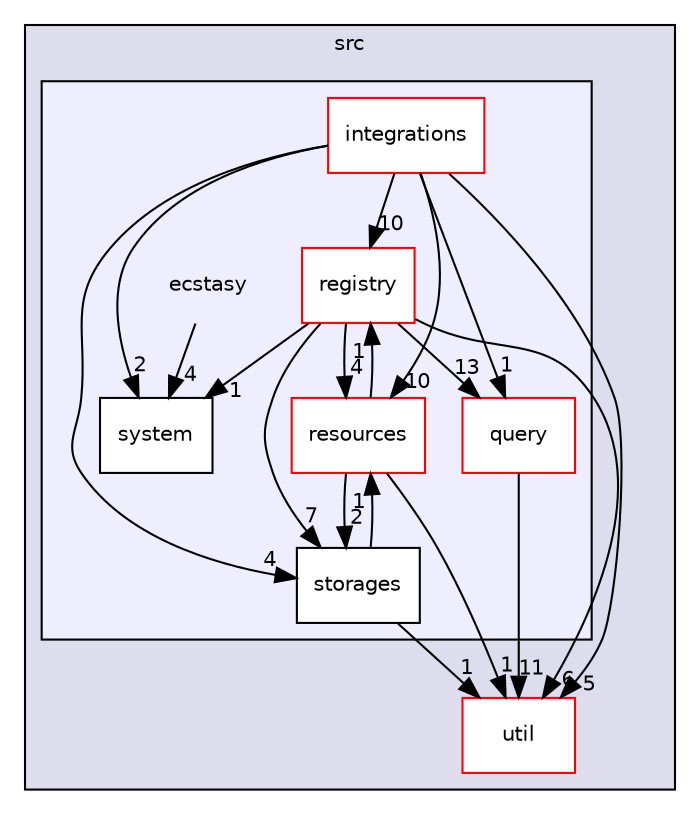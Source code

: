digraph "src/ecstasy" {
  compound=true
  node [ fontsize="10", fontname="Helvetica"];
  edge [ labelfontsize="10", labelfontname="Helvetica"];
  subgraph clusterdir_68267d1309a1af8e8297ef4c3efbcdba {
    graph [ bgcolor="#ddddee", pencolor="black", label="src" fontname="Helvetica", fontsize="10", URL="dir_68267d1309a1af8e8297ef4c3efbcdba.html"]
  dir_b7878ad5ecbf2506f4125b9d34c97e45 [shape=box label="util" fillcolor="white" style="filled" color="red" URL="dir_b7878ad5ecbf2506f4125b9d34c97e45.html"];
  subgraph clusterdir_6b0b9537e2784bce85aaa1605580a3a0 {
    graph [ bgcolor="#eeeeff", pencolor="black", label="" URL="dir_6b0b9537e2784bce85aaa1605580a3a0.html"];
    dir_6b0b9537e2784bce85aaa1605580a3a0 [shape=plaintext label="ecstasy"];
  dir_f15917d6366dfa96c32563b53409824a [shape=box label="integrations" fillcolor="white" style="filled" color="red" URL="dir_f15917d6366dfa96c32563b53409824a.html"];
  dir_5392b01d02c3d4d0985a94f633790057 [shape=box label="query" fillcolor="white" style="filled" color="red" URL="dir_5392b01d02c3d4d0985a94f633790057.html"];
  dir_27d9dd95bf0309eb27f3bb61fbabadeb [shape=box label="registry" fillcolor="white" style="filled" color="red" URL="dir_27d9dd95bf0309eb27f3bb61fbabadeb.html"];
  dir_8c1a170fbd0a5283d7ed264cf6df56b3 [shape=box label="resources" fillcolor="white" style="filled" color="red" URL="dir_8c1a170fbd0a5283d7ed264cf6df56b3.html"];
  dir_4a1419ba0e8125a1fc6aeccf1492e850 [shape=box label="storages" fillcolor="white" style="filled" URL="dir_4a1419ba0e8125a1fc6aeccf1492e850.html"];
  dir_bb1f71bfffde0d1688dd5f7686f27ec6 [shape=box label="system" fillcolor="white" style="filled" URL="dir_bb1f71bfffde0d1688dd5f7686f27ec6.html"];
  }
  }
  dir_5392b01d02c3d4d0985a94f633790057->dir_b7878ad5ecbf2506f4125b9d34c97e45 [headlabel="11", labeldistance=1.5 headhref="dir_000013_000027.html"];
  dir_4a1419ba0e8125a1fc6aeccf1492e850->dir_8c1a170fbd0a5283d7ed264cf6df56b3 [headlabel="1", labeldistance=1.5 headhref="dir_000022_000020.html"];
  dir_4a1419ba0e8125a1fc6aeccf1492e850->dir_b7878ad5ecbf2506f4125b9d34c97e45 [headlabel="1", labeldistance=1.5 headhref="dir_000022_000027.html"];
  dir_6b0b9537e2784bce85aaa1605580a3a0->dir_bb1f71bfffde0d1688dd5f7686f27ec6 [headlabel="4", labeldistance=1.5 headhref="dir_000002_000023.html"];
  dir_f15917d6366dfa96c32563b53409824a->dir_27d9dd95bf0309eb27f3bb61fbabadeb [headlabel="10", labeldistance=1.5 headhref="dir_000003_000017.html"];
  dir_f15917d6366dfa96c32563b53409824a->dir_4a1419ba0e8125a1fc6aeccf1492e850 [headlabel="4", labeldistance=1.5 headhref="dir_000003_000022.html"];
  dir_f15917d6366dfa96c32563b53409824a->dir_5392b01d02c3d4d0985a94f633790057 [headlabel="1", labeldistance=1.5 headhref="dir_000003_000013.html"];
  dir_f15917d6366dfa96c32563b53409824a->dir_8c1a170fbd0a5283d7ed264cf6df56b3 [headlabel="10", labeldistance=1.5 headhref="dir_000003_000020.html"];
  dir_f15917d6366dfa96c32563b53409824a->dir_b7878ad5ecbf2506f4125b9d34c97e45 [headlabel="5", labeldistance=1.5 headhref="dir_000003_000027.html"];
  dir_f15917d6366dfa96c32563b53409824a->dir_bb1f71bfffde0d1688dd5f7686f27ec6 [headlabel="2", labeldistance=1.5 headhref="dir_000003_000023.html"];
  dir_8c1a170fbd0a5283d7ed264cf6df56b3->dir_27d9dd95bf0309eb27f3bb61fbabadeb [headlabel="1", labeldistance=1.5 headhref="dir_000020_000017.html"];
  dir_8c1a170fbd0a5283d7ed264cf6df56b3->dir_4a1419ba0e8125a1fc6aeccf1492e850 [headlabel="2", labeldistance=1.5 headhref="dir_000020_000022.html"];
  dir_8c1a170fbd0a5283d7ed264cf6df56b3->dir_b7878ad5ecbf2506f4125b9d34c97e45 [headlabel="1", labeldistance=1.5 headhref="dir_000020_000027.html"];
  dir_27d9dd95bf0309eb27f3bb61fbabadeb->dir_4a1419ba0e8125a1fc6aeccf1492e850 [headlabel="7", labeldistance=1.5 headhref="dir_000017_000022.html"];
  dir_27d9dd95bf0309eb27f3bb61fbabadeb->dir_5392b01d02c3d4d0985a94f633790057 [headlabel="13", labeldistance=1.5 headhref="dir_000017_000013.html"];
  dir_27d9dd95bf0309eb27f3bb61fbabadeb->dir_8c1a170fbd0a5283d7ed264cf6df56b3 [headlabel="4", labeldistance=1.5 headhref="dir_000017_000020.html"];
  dir_27d9dd95bf0309eb27f3bb61fbabadeb->dir_b7878ad5ecbf2506f4125b9d34c97e45 [headlabel="6", labeldistance=1.5 headhref="dir_000017_000027.html"];
  dir_27d9dd95bf0309eb27f3bb61fbabadeb->dir_bb1f71bfffde0d1688dd5f7686f27ec6 [headlabel="1", labeldistance=1.5 headhref="dir_000017_000023.html"];
}
